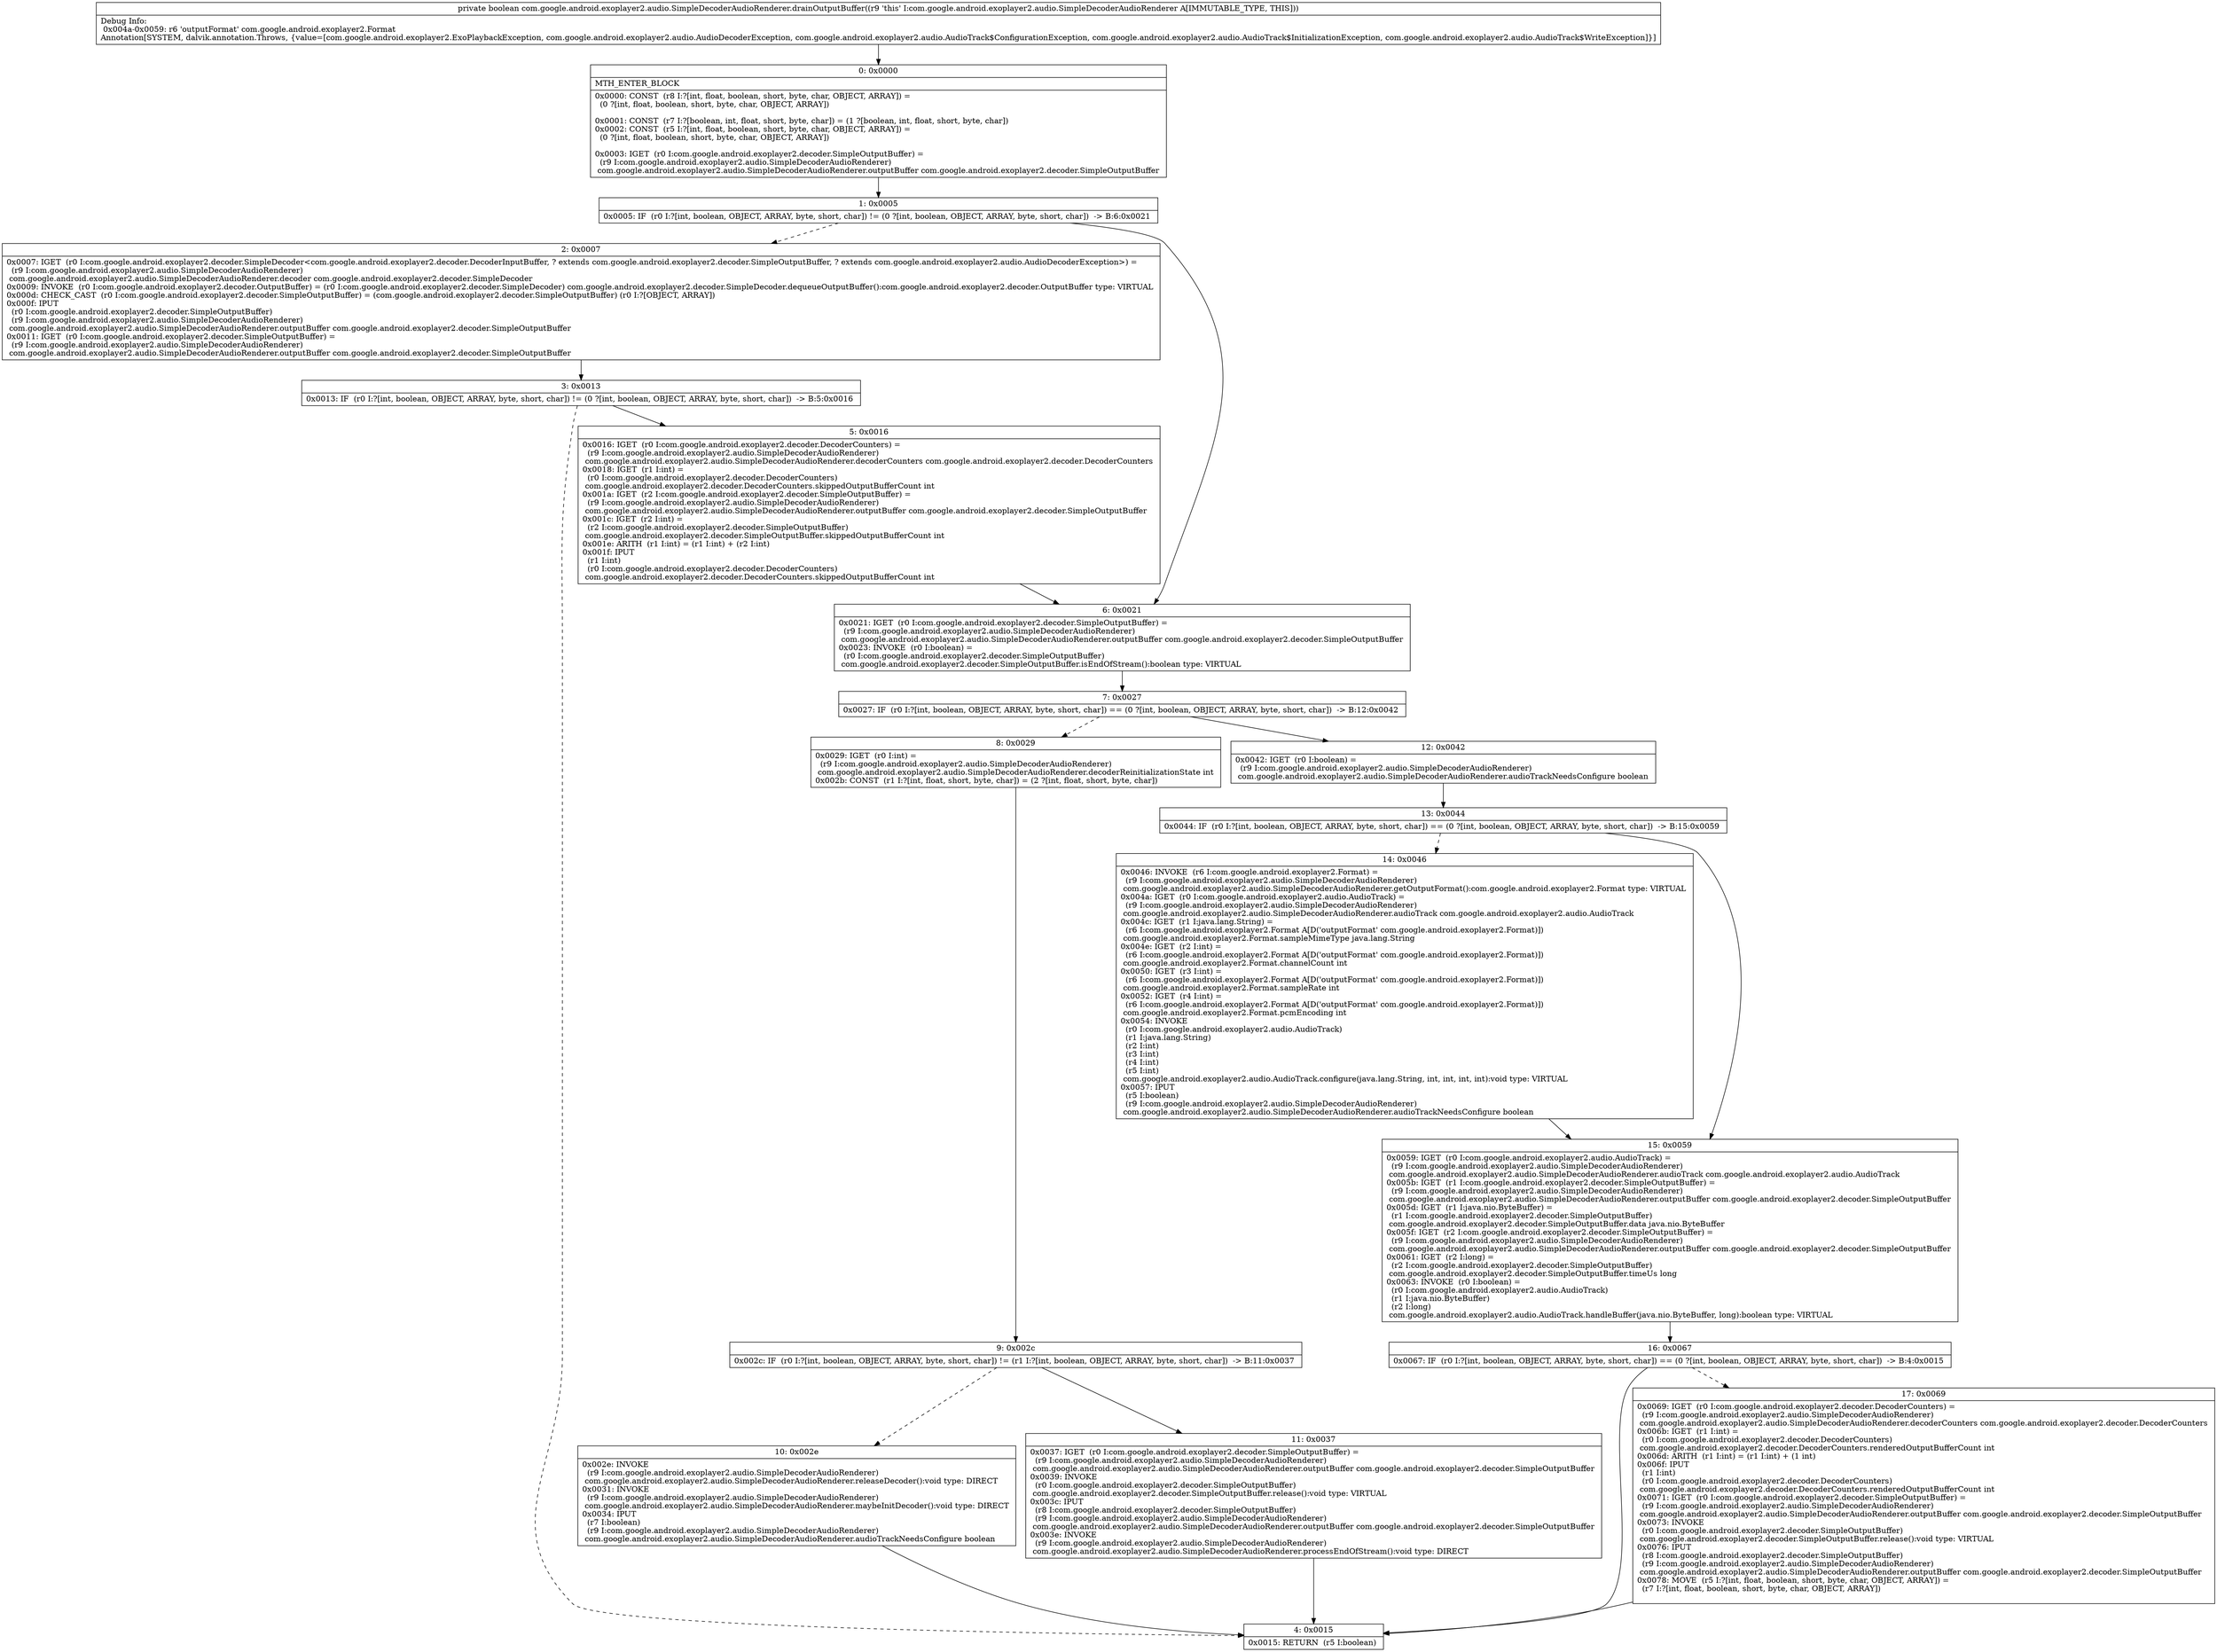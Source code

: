 digraph "CFG forcom.google.android.exoplayer2.audio.SimpleDecoderAudioRenderer.drainOutputBuffer()Z" {
Node_0 [shape=record,label="{0\:\ 0x0000|MTH_ENTER_BLOCK\l|0x0000: CONST  (r8 I:?[int, float, boolean, short, byte, char, OBJECT, ARRAY]) = \l  (0 ?[int, float, boolean, short, byte, char, OBJECT, ARRAY])\l \l0x0001: CONST  (r7 I:?[boolean, int, float, short, byte, char]) = (1 ?[boolean, int, float, short, byte, char]) \l0x0002: CONST  (r5 I:?[int, float, boolean, short, byte, char, OBJECT, ARRAY]) = \l  (0 ?[int, float, boolean, short, byte, char, OBJECT, ARRAY])\l \l0x0003: IGET  (r0 I:com.google.android.exoplayer2.decoder.SimpleOutputBuffer) = \l  (r9 I:com.google.android.exoplayer2.audio.SimpleDecoderAudioRenderer)\l com.google.android.exoplayer2.audio.SimpleDecoderAudioRenderer.outputBuffer com.google.android.exoplayer2.decoder.SimpleOutputBuffer \l}"];
Node_1 [shape=record,label="{1\:\ 0x0005|0x0005: IF  (r0 I:?[int, boolean, OBJECT, ARRAY, byte, short, char]) != (0 ?[int, boolean, OBJECT, ARRAY, byte, short, char])  \-\> B:6:0x0021 \l}"];
Node_2 [shape=record,label="{2\:\ 0x0007|0x0007: IGET  (r0 I:com.google.android.exoplayer2.decoder.SimpleDecoder\<com.google.android.exoplayer2.decoder.DecoderInputBuffer, ? extends com.google.android.exoplayer2.decoder.SimpleOutputBuffer, ? extends com.google.android.exoplayer2.audio.AudioDecoderException\>) = \l  (r9 I:com.google.android.exoplayer2.audio.SimpleDecoderAudioRenderer)\l com.google.android.exoplayer2.audio.SimpleDecoderAudioRenderer.decoder com.google.android.exoplayer2.decoder.SimpleDecoder \l0x0009: INVOKE  (r0 I:com.google.android.exoplayer2.decoder.OutputBuffer) = (r0 I:com.google.android.exoplayer2.decoder.SimpleDecoder) com.google.android.exoplayer2.decoder.SimpleDecoder.dequeueOutputBuffer():com.google.android.exoplayer2.decoder.OutputBuffer type: VIRTUAL \l0x000d: CHECK_CAST  (r0 I:com.google.android.exoplayer2.decoder.SimpleOutputBuffer) = (com.google.android.exoplayer2.decoder.SimpleOutputBuffer) (r0 I:?[OBJECT, ARRAY]) \l0x000f: IPUT  \l  (r0 I:com.google.android.exoplayer2.decoder.SimpleOutputBuffer)\l  (r9 I:com.google.android.exoplayer2.audio.SimpleDecoderAudioRenderer)\l com.google.android.exoplayer2.audio.SimpleDecoderAudioRenderer.outputBuffer com.google.android.exoplayer2.decoder.SimpleOutputBuffer \l0x0011: IGET  (r0 I:com.google.android.exoplayer2.decoder.SimpleOutputBuffer) = \l  (r9 I:com.google.android.exoplayer2.audio.SimpleDecoderAudioRenderer)\l com.google.android.exoplayer2.audio.SimpleDecoderAudioRenderer.outputBuffer com.google.android.exoplayer2.decoder.SimpleOutputBuffer \l}"];
Node_3 [shape=record,label="{3\:\ 0x0013|0x0013: IF  (r0 I:?[int, boolean, OBJECT, ARRAY, byte, short, char]) != (0 ?[int, boolean, OBJECT, ARRAY, byte, short, char])  \-\> B:5:0x0016 \l}"];
Node_4 [shape=record,label="{4\:\ 0x0015|0x0015: RETURN  (r5 I:boolean) \l}"];
Node_5 [shape=record,label="{5\:\ 0x0016|0x0016: IGET  (r0 I:com.google.android.exoplayer2.decoder.DecoderCounters) = \l  (r9 I:com.google.android.exoplayer2.audio.SimpleDecoderAudioRenderer)\l com.google.android.exoplayer2.audio.SimpleDecoderAudioRenderer.decoderCounters com.google.android.exoplayer2.decoder.DecoderCounters \l0x0018: IGET  (r1 I:int) = \l  (r0 I:com.google.android.exoplayer2.decoder.DecoderCounters)\l com.google.android.exoplayer2.decoder.DecoderCounters.skippedOutputBufferCount int \l0x001a: IGET  (r2 I:com.google.android.exoplayer2.decoder.SimpleOutputBuffer) = \l  (r9 I:com.google.android.exoplayer2.audio.SimpleDecoderAudioRenderer)\l com.google.android.exoplayer2.audio.SimpleDecoderAudioRenderer.outputBuffer com.google.android.exoplayer2.decoder.SimpleOutputBuffer \l0x001c: IGET  (r2 I:int) = \l  (r2 I:com.google.android.exoplayer2.decoder.SimpleOutputBuffer)\l com.google.android.exoplayer2.decoder.SimpleOutputBuffer.skippedOutputBufferCount int \l0x001e: ARITH  (r1 I:int) = (r1 I:int) + (r2 I:int) \l0x001f: IPUT  \l  (r1 I:int)\l  (r0 I:com.google.android.exoplayer2.decoder.DecoderCounters)\l com.google.android.exoplayer2.decoder.DecoderCounters.skippedOutputBufferCount int \l}"];
Node_6 [shape=record,label="{6\:\ 0x0021|0x0021: IGET  (r0 I:com.google.android.exoplayer2.decoder.SimpleOutputBuffer) = \l  (r9 I:com.google.android.exoplayer2.audio.SimpleDecoderAudioRenderer)\l com.google.android.exoplayer2.audio.SimpleDecoderAudioRenderer.outputBuffer com.google.android.exoplayer2.decoder.SimpleOutputBuffer \l0x0023: INVOKE  (r0 I:boolean) = \l  (r0 I:com.google.android.exoplayer2.decoder.SimpleOutputBuffer)\l com.google.android.exoplayer2.decoder.SimpleOutputBuffer.isEndOfStream():boolean type: VIRTUAL \l}"];
Node_7 [shape=record,label="{7\:\ 0x0027|0x0027: IF  (r0 I:?[int, boolean, OBJECT, ARRAY, byte, short, char]) == (0 ?[int, boolean, OBJECT, ARRAY, byte, short, char])  \-\> B:12:0x0042 \l}"];
Node_8 [shape=record,label="{8\:\ 0x0029|0x0029: IGET  (r0 I:int) = \l  (r9 I:com.google.android.exoplayer2.audio.SimpleDecoderAudioRenderer)\l com.google.android.exoplayer2.audio.SimpleDecoderAudioRenderer.decoderReinitializationState int \l0x002b: CONST  (r1 I:?[int, float, short, byte, char]) = (2 ?[int, float, short, byte, char]) \l}"];
Node_9 [shape=record,label="{9\:\ 0x002c|0x002c: IF  (r0 I:?[int, boolean, OBJECT, ARRAY, byte, short, char]) != (r1 I:?[int, boolean, OBJECT, ARRAY, byte, short, char])  \-\> B:11:0x0037 \l}"];
Node_10 [shape=record,label="{10\:\ 0x002e|0x002e: INVOKE  \l  (r9 I:com.google.android.exoplayer2.audio.SimpleDecoderAudioRenderer)\l com.google.android.exoplayer2.audio.SimpleDecoderAudioRenderer.releaseDecoder():void type: DIRECT \l0x0031: INVOKE  \l  (r9 I:com.google.android.exoplayer2.audio.SimpleDecoderAudioRenderer)\l com.google.android.exoplayer2.audio.SimpleDecoderAudioRenderer.maybeInitDecoder():void type: DIRECT \l0x0034: IPUT  \l  (r7 I:boolean)\l  (r9 I:com.google.android.exoplayer2.audio.SimpleDecoderAudioRenderer)\l com.google.android.exoplayer2.audio.SimpleDecoderAudioRenderer.audioTrackNeedsConfigure boolean \l}"];
Node_11 [shape=record,label="{11\:\ 0x0037|0x0037: IGET  (r0 I:com.google.android.exoplayer2.decoder.SimpleOutputBuffer) = \l  (r9 I:com.google.android.exoplayer2.audio.SimpleDecoderAudioRenderer)\l com.google.android.exoplayer2.audio.SimpleDecoderAudioRenderer.outputBuffer com.google.android.exoplayer2.decoder.SimpleOutputBuffer \l0x0039: INVOKE  \l  (r0 I:com.google.android.exoplayer2.decoder.SimpleOutputBuffer)\l com.google.android.exoplayer2.decoder.SimpleOutputBuffer.release():void type: VIRTUAL \l0x003c: IPUT  \l  (r8 I:com.google.android.exoplayer2.decoder.SimpleOutputBuffer)\l  (r9 I:com.google.android.exoplayer2.audio.SimpleDecoderAudioRenderer)\l com.google.android.exoplayer2.audio.SimpleDecoderAudioRenderer.outputBuffer com.google.android.exoplayer2.decoder.SimpleOutputBuffer \l0x003e: INVOKE  \l  (r9 I:com.google.android.exoplayer2.audio.SimpleDecoderAudioRenderer)\l com.google.android.exoplayer2.audio.SimpleDecoderAudioRenderer.processEndOfStream():void type: DIRECT \l}"];
Node_12 [shape=record,label="{12\:\ 0x0042|0x0042: IGET  (r0 I:boolean) = \l  (r9 I:com.google.android.exoplayer2.audio.SimpleDecoderAudioRenderer)\l com.google.android.exoplayer2.audio.SimpleDecoderAudioRenderer.audioTrackNeedsConfigure boolean \l}"];
Node_13 [shape=record,label="{13\:\ 0x0044|0x0044: IF  (r0 I:?[int, boolean, OBJECT, ARRAY, byte, short, char]) == (0 ?[int, boolean, OBJECT, ARRAY, byte, short, char])  \-\> B:15:0x0059 \l}"];
Node_14 [shape=record,label="{14\:\ 0x0046|0x0046: INVOKE  (r6 I:com.google.android.exoplayer2.Format) = \l  (r9 I:com.google.android.exoplayer2.audio.SimpleDecoderAudioRenderer)\l com.google.android.exoplayer2.audio.SimpleDecoderAudioRenderer.getOutputFormat():com.google.android.exoplayer2.Format type: VIRTUAL \l0x004a: IGET  (r0 I:com.google.android.exoplayer2.audio.AudioTrack) = \l  (r9 I:com.google.android.exoplayer2.audio.SimpleDecoderAudioRenderer)\l com.google.android.exoplayer2.audio.SimpleDecoderAudioRenderer.audioTrack com.google.android.exoplayer2.audio.AudioTrack \l0x004c: IGET  (r1 I:java.lang.String) = \l  (r6 I:com.google.android.exoplayer2.Format A[D('outputFormat' com.google.android.exoplayer2.Format)])\l com.google.android.exoplayer2.Format.sampleMimeType java.lang.String \l0x004e: IGET  (r2 I:int) = \l  (r6 I:com.google.android.exoplayer2.Format A[D('outputFormat' com.google.android.exoplayer2.Format)])\l com.google.android.exoplayer2.Format.channelCount int \l0x0050: IGET  (r3 I:int) = \l  (r6 I:com.google.android.exoplayer2.Format A[D('outputFormat' com.google.android.exoplayer2.Format)])\l com.google.android.exoplayer2.Format.sampleRate int \l0x0052: IGET  (r4 I:int) = \l  (r6 I:com.google.android.exoplayer2.Format A[D('outputFormat' com.google.android.exoplayer2.Format)])\l com.google.android.exoplayer2.Format.pcmEncoding int \l0x0054: INVOKE  \l  (r0 I:com.google.android.exoplayer2.audio.AudioTrack)\l  (r1 I:java.lang.String)\l  (r2 I:int)\l  (r3 I:int)\l  (r4 I:int)\l  (r5 I:int)\l com.google.android.exoplayer2.audio.AudioTrack.configure(java.lang.String, int, int, int, int):void type: VIRTUAL \l0x0057: IPUT  \l  (r5 I:boolean)\l  (r9 I:com.google.android.exoplayer2.audio.SimpleDecoderAudioRenderer)\l com.google.android.exoplayer2.audio.SimpleDecoderAudioRenderer.audioTrackNeedsConfigure boolean \l}"];
Node_15 [shape=record,label="{15\:\ 0x0059|0x0059: IGET  (r0 I:com.google.android.exoplayer2.audio.AudioTrack) = \l  (r9 I:com.google.android.exoplayer2.audio.SimpleDecoderAudioRenderer)\l com.google.android.exoplayer2.audio.SimpleDecoderAudioRenderer.audioTrack com.google.android.exoplayer2.audio.AudioTrack \l0x005b: IGET  (r1 I:com.google.android.exoplayer2.decoder.SimpleOutputBuffer) = \l  (r9 I:com.google.android.exoplayer2.audio.SimpleDecoderAudioRenderer)\l com.google.android.exoplayer2.audio.SimpleDecoderAudioRenderer.outputBuffer com.google.android.exoplayer2.decoder.SimpleOutputBuffer \l0x005d: IGET  (r1 I:java.nio.ByteBuffer) = \l  (r1 I:com.google.android.exoplayer2.decoder.SimpleOutputBuffer)\l com.google.android.exoplayer2.decoder.SimpleOutputBuffer.data java.nio.ByteBuffer \l0x005f: IGET  (r2 I:com.google.android.exoplayer2.decoder.SimpleOutputBuffer) = \l  (r9 I:com.google.android.exoplayer2.audio.SimpleDecoderAudioRenderer)\l com.google.android.exoplayer2.audio.SimpleDecoderAudioRenderer.outputBuffer com.google.android.exoplayer2.decoder.SimpleOutputBuffer \l0x0061: IGET  (r2 I:long) = \l  (r2 I:com.google.android.exoplayer2.decoder.SimpleOutputBuffer)\l com.google.android.exoplayer2.decoder.SimpleOutputBuffer.timeUs long \l0x0063: INVOKE  (r0 I:boolean) = \l  (r0 I:com.google.android.exoplayer2.audio.AudioTrack)\l  (r1 I:java.nio.ByteBuffer)\l  (r2 I:long)\l com.google.android.exoplayer2.audio.AudioTrack.handleBuffer(java.nio.ByteBuffer, long):boolean type: VIRTUAL \l}"];
Node_16 [shape=record,label="{16\:\ 0x0067|0x0067: IF  (r0 I:?[int, boolean, OBJECT, ARRAY, byte, short, char]) == (0 ?[int, boolean, OBJECT, ARRAY, byte, short, char])  \-\> B:4:0x0015 \l}"];
Node_17 [shape=record,label="{17\:\ 0x0069|0x0069: IGET  (r0 I:com.google.android.exoplayer2.decoder.DecoderCounters) = \l  (r9 I:com.google.android.exoplayer2.audio.SimpleDecoderAudioRenderer)\l com.google.android.exoplayer2.audio.SimpleDecoderAudioRenderer.decoderCounters com.google.android.exoplayer2.decoder.DecoderCounters \l0x006b: IGET  (r1 I:int) = \l  (r0 I:com.google.android.exoplayer2.decoder.DecoderCounters)\l com.google.android.exoplayer2.decoder.DecoderCounters.renderedOutputBufferCount int \l0x006d: ARITH  (r1 I:int) = (r1 I:int) + (1 int) \l0x006f: IPUT  \l  (r1 I:int)\l  (r0 I:com.google.android.exoplayer2.decoder.DecoderCounters)\l com.google.android.exoplayer2.decoder.DecoderCounters.renderedOutputBufferCount int \l0x0071: IGET  (r0 I:com.google.android.exoplayer2.decoder.SimpleOutputBuffer) = \l  (r9 I:com.google.android.exoplayer2.audio.SimpleDecoderAudioRenderer)\l com.google.android.exoplayer2.audio.SimpleDecoderAudioRenderer.outputBuffer com.google.android.exoplayer2.decoder.SimpleOutputBuffer \l0x0073: INVOKE  \l  (r0 I:com.google.android.exoplayer2.decoder.SimpleOutputBuffer)\l com.google.android.exoplayer2.decoder.SimpleOutputBuffer.release():void type: VIRTUAL \l0x0076: IPUT  \l  (r8 I:com.google.android.exoplayer2.decoder.SimpleOutputBuffer)\l  (r9 I:com.google.android.exoplayer2.audio.SimpleDecoderAudioRenderer)\l com.google.android.exoplayer2.audio.SimpleDecoderAudioRenderer.outputBuffer com.google.android.exoplayer2.decoder.SimpleOutputBuffer \l0x0078: MOVE  (r5 I:?[int, float, boolean, short, byte, char, OBJECT, ARRAY]) = \l  (r7 I:?[int, float, boolean, short, byte, char, OBJECT, ARRAY])\l \l}"];
MethodNode[shape=record,label="{private boolean com.google.android.exoplayer2.audio.SimpleDecoderAudioRenderer.drainOutputBuffer((r9 'this' I:com.google.android.exoplayer2.audio.SimpleDecoderAudioRenderer A[IMMUTABLE_TYPE, THIS]))  | Debug Info:\l  0x004a\-0x0059: r6 'outputFormat' com.google.android.exoplayer2.Format\lAnnotation[SYSTEM, dalvik.annotation.Throws, \{value=[com.google.android.exoplayer2.ExoPlaybackException, com.google.android.exoplayer2.audio.AudioDecoderException, com.google.android.exoplayer2.audio.AudioTrack$ConfigurationException, com.google.android.exoplayer2.audio.AudioTrack$InitializationException, com.google.android.exoplayer2.audio.AudioTrack$WriteException]\}]\l}"];
MethodNode -> Node_0;
Node_0 -> Node_1;
Node_1 -> Node_2[style=dashed];
Node_1 -> Node_6;
Node_2 -> Node_3;
Node_3 -> Node_4[style=dashed];
Node_3 -> Node_5;
Node_5 -> Node_6;
Node_6 -> Node_7;
Node_7 -> Node_8[style=dashed];
Node_7 -> Node_12;
Node_8 -> Node_9;
Node_9 -> Node_10[style=dashed];
Node_9 -> Node_11;
Node_10 -> Node_4;
Node_11 -> Node_4;
Node_12 -> Node_13;
Node_13 -> Node_14[style=dashed];
Node_13 -> Node_15;
Node_14 -> Node_15;
Node_15 -> Node_16;
Node_16 -> Node_4;
Node_16 -> Node_17[style=dashed];
Node_17 -> Node_4;
}

